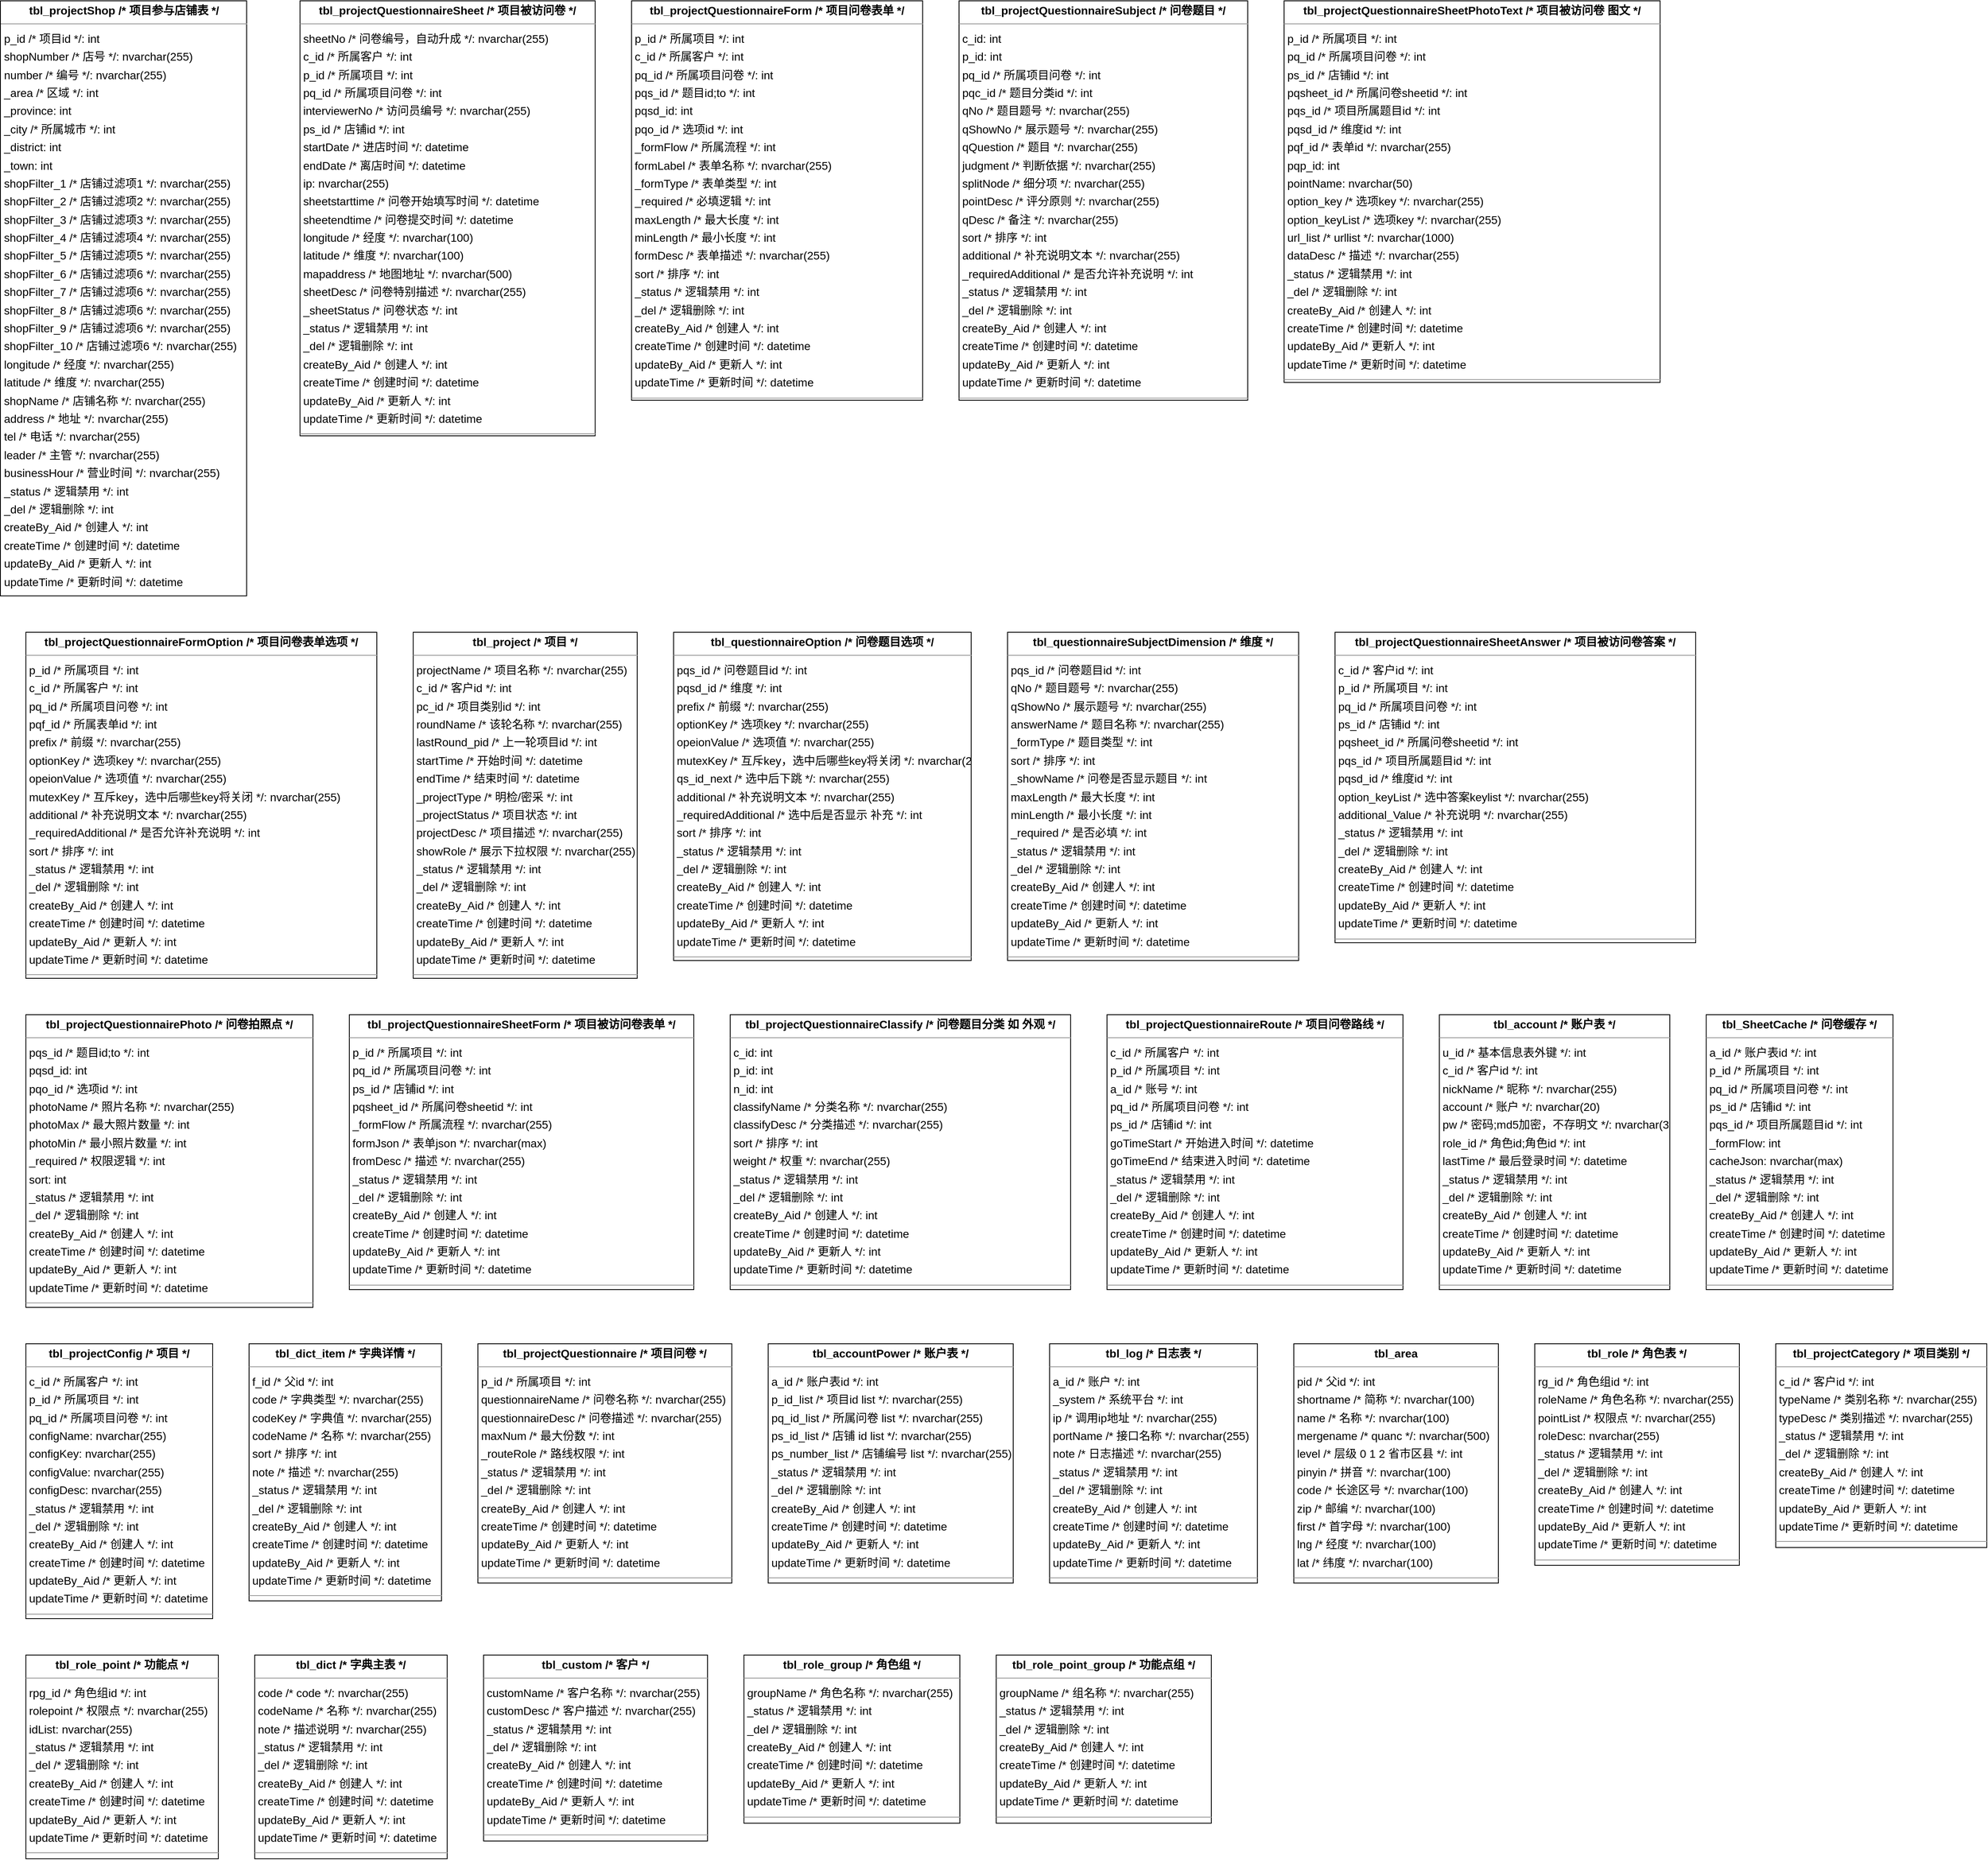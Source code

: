 <mxfile version="20.0.4" type="github"><diagram id="j22HeYLRhHhQ7CEOxDbj" name="Page-1"><mxGraphModel dx="2301" dy="1353" grid="1" gridSize="10" guides="1" tooltips="1" connect="1" arrows="1" fold="1" page="0" pageScale="1" pageWidth="827" pageHeight="1169" background="none" math="0" shadow="0"><root><mxCell id="0"/><mxCell id="1" parent="0"/><mxCell id="node5" value="&lt;p style=&quot;margin:0px;margin-top:4px;text-align:center;&quot;&gt;&lt;b&gt;tbl_SheetCache  /* 问卷缓存 */&lt;/b&gt;&lt;/p&gt;&lt;hr size=&quot;1&quot;/&gt;&lt;p style=&quot;margin:0 0 0 4px;line-height:1.6;&quot;&gt; a_id  /* 账户表id */: int&lt;br/&gt; p_id  /* 所属项目 */: int&lt;br/&gt; pq_id  /* 所属项目问卷 */: int&lt;br/&gt; ps_id  /* 店铺id */: int&lt;br/&gt; pqs_id  /* 项目所属题目id */: int&lt;br/&gt; _formFlow: int&lt;br/&gt; cacheJson: nvarchar(max)&lt;br/&gt; _status  /* 逻辑禁用 */: int&lt;br/&gt; _del  /* 逻辑删除 */: int&lt;br/&gt; createBy_Aid  /* 创建人 */: int&lt;br/&gt; createTime  /* 创建时间 */: datetime&lt;br/&gt; updateBy_Aid  /* 更新人 */: int&lt;br/&gt; updateTime  /* 更新时间 */: datetime&lt;/p&gt;&lt;hr size=&quot;1&quot;/&gt;&lt;p style=&quot;margin:0 0 0 4px;line-height:1.6;&quot;&gt; id  /* id */: int&lt;/p&gt;" style="verticalAlign=top;align=left;overflow=fill;fontSize=14;fontFamily=Helvetica;html=1;rounded=0;shadow=0;comic=0;labelBackgroundColor=none;strokeWidth=1;" parent="1" vertex="1"><mxGeometry x="1845" y="886" width="231" height="340" as="geometry"/></mxCell><mxCell id="node14" value="&lt;p style=&quot;margin:0px;margin-top:4px;text-align:center;&quot;&gt;&lt;b&gt;tbl_account  /* 账户表 */&lt;/b&gt;&lt;/p&gt;&lt;hr size=&quot;1&quot;/&gt;&lt;p style=&quot;margin:0 0 0 4px;line-height:1.6;&quot;&gt; u_id  /* 基本信息表外键 */: int&lt;br/&gt; c_id  /* 客户id */: int&lt;br/&gt; nickName  /* 昵称 */: nvarchar(255)&lt;br/&gt; account  /* 账户 */: nvarchar(20)&lt;br/&gt; pw  /* 密码;md5加密，不存明文 */: nvarchar(32)&lt;br/&gt; role_id  /* 角色id;角色id */: int&lt;br/&gt; lastTime  /* 最后登录时间 */: datetime&lt;br/&gt; _status  /* 逻辑禁用 */: int&lt;br/&gt; _del  /* 逻辑删除 */: int&lt;br/&gt; createBy_Aid  /* 创建人 */: int&lt;br/&gt; createTime  /* 创建时间 */: datetime&lt;br/&gt; updateBy_Aid  /* 更新人 */: int&lt;br/&gt; updateTime  /* 更新时间 */: datetime&lt;/p&gt;&lt;hr size=&quot;1&quot;/&gt;&lt;p style=&quot;margin:0 0 0 4px;line-height:1.6;&quot;&gt; id  /* id */: int&lt;/p&gt;" style="verticalAlign=top;align=left;overflow=fill;fontSize=14;fontFamily=Helvetica;html=1;rounded=0;shadow=0;comic=0;labelBackgroundColor=none;strokeWidth=1;" parent="1" vertex="1"><mxGeometry x="1515" y="886" width="285" height="340" as="geometry"/></mxCell><mxCell id="node26" value="&lt;p style=&quot;margin:0px;margin-top:4px;text-align:center;&quot;&gt;&lt;b&gt;tbl_accountPower  /* 账户表 */&lt;/b&gt;&lt;/p&gt;&lt;hr size=&quot;1&quot;/&gt;&lt;p style=&quot;margin:0 0 0 4px;line-height:1.6;&quot;&gt; a_id  /* 账户表id */: int&lt;br/&gt; p_id_list  /* 项目id list */: nvarchar(255)&lt;br/&gt; pq_id_list  /* 所属问卷 list */: nvarchar(255)&lt;br/&gt; ps_id_list  /* 店铺 id list */: nvarchar(255)&lt;br/&gt; ps_number_list  /* 店铺编号 list */: nvarchar(255)&lt;br/&gt; _status  /* 逻辑禁用 */: int&lt;br/&gt; _del  /* 逻辑删除 */: int&lt;br/&gt; createBy_Aid  /* 创建人 */: int&lt;br/&gt; createTime  /* 创建时间 */: datetime&lt;br/&gt; updateBy_Aid  /* 更新人 */: int&lt;br/&gt; updateTime  /* 更新时间 */: datetime&lt;/p&gt;&lt;hr size=&quot;1&quot;/&gt;&lt;p style=&quot;margin:0 0 0 4px;line-height:1.6;&quot;&gt; id  /* id */: int&lt;/p&gt;" style="verticalAlign=top;align=left;overflow=fill;fontSize=14;fontFamily=Helvetica;html=1;rounded=0;shadow=0;comic=0;labelBackgroundColor=none;strokeWidth=1;" parent="1" vertex="1"><mxGeometry x="685" y="1293" width="303" height="296" as="geometry"/></mxCell><mxCell id="node12" value="&lt;p style=&quot;margin:0px;margin-top:4px;text-align:center;&quot;&gt;&lt;b&gt;tbl_area&lt;/b&gt;&lt;/p&gt;&lt;hr size=&quot;1&quot;/&gt;&lt;p style=&quot;margin:0 0 0 4px;line-height:1.6;&quot;&gt; pid  /* 父id */: int&lt;br/&gt; shortname  /* 简称 */: nvarchar(100)&lt;br/&gt; name  /* 名称 */: nvarchar(100)&lt;br/&gt; mergename  /* quanc */: nvarchar(500)&lt;br/&gt; level  /* 层级 0 1 2 省市区县 */: int&lt;br/&gt; pinyin  /* 拼音 */: nvarchar(100)&lt;br/&gt; code  /* 长途区号 */: nvarchar(100)&lt;br/&gt; zip  /* 邮编 */: nvarchar(100)&lt;br/&gt; first  /* 首字母 */: nvarchar(100)&lt;br/&gt; lng  /* 经度 */: nvarchar(100)&lt;br/&gt; lat  /* 纬度 */: nvarchar(100)&lt;/p&gt;&lt;hr size=&quot;1&quot;/&gt;&lt;p style=&quot;margin:0 0 0 4px;line-height:1.6;&quot;&gt; id: int&lt;/p&gt;" style="verticalAlign=top;align=left;overflow=fill;fontSize=14;fontFamily=Helvetica;html=1;rounded=0;shadow=0;comic=0;labelBackgroundColor=none;strokeWidth=1;" parent="1" vertex="1"><mxGeometry x="1335" y="1293" width="253" height="296" as="geometry"/></mxCell><mxCell id="node8" value="&lt;p style=&quot;margin:0px;margin-top:4px;text-align:center;&quot;&gt;&lt;b&gt;tbl_custom  /* 客户 */&lt;/b&gt;&lt;/p&gt;&lt;hr size=&quot;1&quot;/&gt;&lt;p style=&quot;margin:0 0 0 4px;line-height:1.6;&quot;&gt; customName  /* 客户名称 */: nvarchar(255)&lt;br/&gt; customDesc  /* 客户描述 */: nvarchar(255)&lt;br/&gt; _status  /* 逻辑禁用 */: int&lt;br/&gt; _del  /* 逻辑删除 */: int&lt;br/&gt; createBy_Aid  /* 创建人 */: int&lt;br/&gt; createTime  /* 创建时间 */: datetime&lt;br/&gt; updateBy_Aid  /* 更新人 */: int&lt;br/&gt; updateTime  /* 更新时间 */: datetime&lt;/p&gt;&lt;hr size=&quot;1&quot;/&gt;&lt;p style=&quot;margin:0 0 0 4px;line-height:1.6;&quot;&gt; id  /* id */: int&lt;/p&gt;" style="verticalAlign=top;align=left;overflow=fill;fontSize=14;fontFamily=Helvetica;html=1;rounded=0;shadow=0;comic=0;labelBackgroundColor=none;strokeWidth=1;" parent="1" vertex="1"><mxGeometry x="333" y="1678" width="277" height="230" as="geometry"/></mxCell><mxCell id="node21" value="&lt;p style=&quot;margin:0px;margin-top:4px;text-align:center;&quot;&gt;&lt;b&gt;tbl_dict  /* 字典主表 */&lt;/b&gt;&lt;/p&gt;&lt;hr size=&quot;1&quot;/&gt;&lt;p style=&quot;margin:0 0 0 4px;line-height:1.6;&quot;&gt; code  /* code */: nvarchar(255)&lt;br/&gt; codeName  /* 名称 */: nvarchar(255)&lt;br/&gt; note  /* 描述说明 */: nvarchar(255)&lt;br/&gt; _status  /* 逻辑禁用 */: int&lt;br/&gt; _del  /* 逻辑删除 */: int&lt;br/&gt; createBy_Aid  /* 创建人 */: int&lt;br/&gt; createTime  /* 创建时间 */: datetime&lt;br/&gt; updateBy_Aid  /* 更新人 */: int&lt;br/&gt; updateTime  /* 更新时间 */: datetime&lt;/p&gt;&lt;hr size=&quot;1&quot;/&gt;&lt;p style=&quot;margin:0 0 0 4px;line-height:1.6;&quot;&gt; id  /* id */: int&lt;/p&gt;" style="verticalAlign=top;align=left;overflow=fill;fontSize=14;fontFamily=Helvetica;html=1;rounded=0;shadow=0;comic=0;labelBackgroundColor=none;strokeWidth=1;" parent="1" vertex="1"><mxGeometry x="50" y="1678" width="238" height="252" as="geometry"/></mxCell><mxCell id="node13" value="&lt;p style=&quot;margin:0px;margin-top:4px;text-align:center;&quot;&gt;&lt;b&gt;tbl_dict_item  /* 字典详情 */&lt;/b&gt;&lt;/p&gt;&lt;hr size=&quot;1&quot;/&gt;&lt;p style=&quot;margin:0 0 0 4px;line-height:1.6;&quot;&gt; f_id  /* 父id */: int&lt;br/&gt; code  /* 字典类型 */: nvarchar(255)&lt;br/&gt; codeKey  /* 字典值 */: nvarchar(255)&lt;br/&gt; codeName  /* 名称 */: nvarchar(255)&lt;br/&gt; sort  /* 排序 */: int&lt;br/&gt; note  /* 描述 */: nvarchar(255)&lt;br/&gt; _status  /* 逻辑禁用 */: int&lt;br/&gt; _del  /* 逻辑删除 */: int&lt;br/&gt; createBy_Aid  /* 创建人 */: int&lt;br/&gt; createTime  /* 创建时间 */: datetime&lt;br/&gt; updateBy_Aid  /* 更新人 */: int&lt;br/&gt; updateTime  /* 更新时间 */: datetime&lt;/p&gt;&lt;hr size=&quot;1&quot;/&gt;&lt;p style=&quot;margin:0 0 0 4px;line-height:1.6;&quot;&gt; id  /* id */: int&lt;/p&gt;" style="verticalAlign=top;align=left;overflow=fill;fontSize=14;fontFamily=Helvetica;html=1;rounded=0;shadow=0;comic=0;labelBackgroundColor=none;strokeWidth=1;" parent="1" vertex="1"><mxGeometry x="43" y="1293" width="238" height="318" as="geometry"/></mxCell><mxCell id="node28" value="&lt;p style=&quot;margin:0px;margin-top:4px;text-align:center;&quot;&gt;&lt;b&gt;tbl_log  /* 日志表 */&lt;/b&gt;&lt;/p&gt;&lt;hr size=&quot;1&quot;/&gt;&lt;p style=&quot;margin:0 0 0 4px;line-height:1.6;&quot;&gt; a_id  /* 账户 */: int&lt;br/&gt; _system  /* 系统平台 */: int&lt;br/&gt; ip  /* 调用ip地址 */: nvarchar(255)&lt;br/&gt; portName  /* 接口名称 */: nvarchar(255)&lt;br/&gt; note  /* 日志描述 */: nvarchar(255)&lt;br/&gt; _status  /* 逻辑禁用 */: int&lt;br/&gt; _del  /* 逻辑删除 */: int&lt;br/&gt; createBy_Aid  /* 创建人 */: int&lt;br/&gt; createTime  /* 创建时间 */: datetime&lt;br/&gt; updateBy_Aid  /* 更新人 */: int&lt;br/&gt; updateTime  /* 更新时间 */: datetime&lt;/p&gt;&lt;hr size=&quot;1&quot;/&gt;&lt;p style=&quot;margin:0 0 0 4px;line-height:1.6;&quot;&gt; id  /* id */: int&lt;/p&gt;" style="verticalAlign=top;align=left;overflow=fill;fontSize=14;fontFamily=Helvetica;html=1;rounded=0;shadow=0;comic=0;labelBackgroundColor=none;strokeWidth=1;" parent="1" vertex="1"><mxGeometry x="1033" y="1293" width="257" height="296" as="geometry"/></mxCell><mxCell id="node24" value="&lt;p style=&quot;margin:0px;margin-top:4px;text-align:center;&quot;&gt;&lt;b&gt;tbl_project  /* 项目 */&lt;/b&gt;&lt;/p&gt;&lt;hr size=&quot;1&quot;/&gt;&lt;p style=&quot;margin:0 0 0 4px;line-height:1.6;&quot;&gt; projectName  /* 项目名称 */: nvarchar(255)&lt;br/&gt; c_id  /* 客户id */: int&lt;br/&gt; pc_id  /* 项目类别id */: int&lt;br/&gt; roundName  /* 该轮名称 */: nvarchar(255)&lt;br/&gt; lastRound_pid  /* 上一轮项目id */: int&lt;br/&gt; startTime  /* 开始时间 */: datetime&lt;br/&gt; endTime  /* 结束时间 */: datetime&lt;br/&gt; _projectType  /* 明检/密采 */: int&lt;br/&gt; _projectStatus  /* 项目状态 */: int&lt;br/&gt; projectDesc  /* 项目描述 */: nvarchar(255)&lt;br/&gt; showRole  /* 展示下拉权限 */: nvarchar(255)&lt;br/&gt; _status  /* 逻辑禁用 */: int&lt;br/&gt; _del  /* 逻辑删除 */: int&lt;br/&gt; createBy_Aid  /* 创建人 */: int&lt;br/&gt; createTime  /* 创建时间 */: datetime&lt;br/&gt; updateBy_Aid  /* 更新人 */: int&lt;br/&gt; updateTime  /* 更新时间 */: datetime&lt;/p&gt;&lt;hr size=&quot;1&quot;/&gt;&lt;p style=&quot;margin:0 0 0 4px;line-height:1.6;&quot;&gt; id  /* id */: int&lt;/p&gt;" style="verticalAlign=top;align=left;overflow=fill;fontSize=14;fontFamily=Helvetica;html=1;rounded=0;shadow=0;comic=0;labelBackgroundColor=none;strokeWidth=1;" parent="1" vertex="1"><mxGeometry x="246" y="413" width="277" height="428" as="geometry"/></mxCell><mxCell id="node27" value="&lt;p style=&quot;margin:0px;margin-top:4px;text-align:center;&quot;&gt;&lt;b&gt;tbl_projectCategory  /* 项目类别 */&lt;/b&gt;&lt;/p&gt;&lt;hr size=&quot;1&quot;/&gt;&lt;p style=&quot;margin:0 0 0 4px;line-height:1.6;&quot;&gt; c_id  /* 客户id */: int&lt;br/&gt; typeName  /* 类别名称 */: nvarchar(255)&lt;br/&gt; typeDesc  /* 类别描述 */: nvarchar(255)&lt;br/&gt; _status  /* 逻辑禁用 */: int&lt;br/&gt; _del  /* 逻辑删除 */: int&lt;br/&gt; createBy_Aid  /* 创建人 */: int&lt;br/&gt; createTime  /* 创建时间 */: datetime&lt;br/&gt; updateBy_Aid  /* 更新人 */: int&lt;br/&gt; updateTime  /* 更新时间 */: datetime&lt;/p&gt;&lt;hr size=&quot;1&quot;/&gt;&lt;p style=&quot;margin:0 0 0 4px;line-height:1.6;&quot;&gt; id  /* id */: int&lt;/p&gt;" style="verticalAlign=top;align=left;overflow=fill;fontSize=14;fontFamily=Helvetica;html=1;rounded=0;shadow=0;comic=0;labelBackgroundColor=none;strokeWidth=1;" parent="1" vertex="1"><mxGeometry x="1931" y="1293" width="261" height="252" as="geometry"/></mxCell><mxCell id="node17" value="&lt;p style=&quot;margin:0px;margin-top:4px;text-align:center;&quot;&gt;&lt;b&gt;tbl_projectConfig  /* 项目 */&lt;/b&gt;&lt;/p&gt;&lt;hr size=&quot;1&quot;/&gt;&lt;p style=&quot;margin:0 0 0 4px;line-height:1.6;&quot;&gt; c_id  /* 所属客户 */: int&lt;br/&gt; p_id  /* 所属项目 */: int&lt;br/&gt; pq_id  /* 所属项目问卷 */: int&lt;br/&gt; configName: nvarchar(255)&lt;br/&gt; configKey: nvarchar(255)&lt;br/&gt; configValue: nvarchar(255)&lt;br/&gt; configDesc: nvarchar(255)&lt;br/&gt; _status  /* 逻辑禁用 */: int&lt;br/&gt; _del  /* 逻辑删除 */: int&lt;br/&gt; createBy_Aid  /* 创建人 */: int&lt;br/&gt; createTime  /* 创建时间 */: datetime&lt;br/&gt; updateBy_Aid  /* 更新人 */: int&lt;br/&gt; updateTime  /* 更新时间 */: datetime&lt;/p&gt;&lt;hr size=&quot;1&quot;/&gt;&lt;p style=&quot;margin:0 0 0 4px;line-height:1.6;&quot;&gt; id  /* id */: int&lt;/p&gt;" style="verticalAlign=top;align=left;overflow=fill;fontSize=14;fontFamily=Helvetica;html=1;rounded=0;shadow=0;comic=0;labelBackgroundColor=none;strokeWidth=1;" parent="1" vertex="1"><mxGeometry x="-233" y="1293" width="231" height="340" as="geometry"/></mxCell><mxCell id="node0" value="&lt;p style=&quot;margin:0px;margin-top:4px;text-align:center;&quot;&gt;&lt;b&gt;tbl_projectQuestionnaire  /* 项目问卷 */&lt;/b&gt;&lt;/p&gt;&lt;hr size=&quot;1&quot;/&gt;&lt;p style=&quot;margin:0 0 0 4px;line-height:1.6;&quot;&gt; p_id  /* 所属项目 */: int&lt;br/&gt; questionnaireName  /* 问卷名称 */: nvarchar(255)&lt;br/&gt; questionnaireDesc  /* 问卷描述 */: nvarchar(255)&lt;br/&gt; maxNum  /* 最大份数 */: int&lt;br/&gt; _routeRole  /* 路线权限 */: int&lt;br/&gt; _status  /* 逻辑禁用 */: int&lt;br/&gt; _del  /* 逻辑删除 */: int&lt;br/&gt; createBy_Aid  /* 创建人 */: int&lt;br/&gt; createTime  /* 创建时间 */: datetime&lt;br/&gt; updateBy_Aid  /* 更新人 */: int&lt;br/&gt; updateTime  /* 更新时间 */: datetime&lt;/p&gt;&lt;hr size=&quot;1&quot;/&gt;&lt;p style=&quot;margin:0 0 0 4px;line-height:1.6;&quot;&gt; id  /* id */: int&lt;/p&gt;" style="verticalAlign=top;align=left;overflow=fill;fontSize=14;fontFamily=Helvetica;html=1;rounded=0;shadow=0;comic=0;labelBackgroundColor=none;strokeWidth=1;" parent="1" vertex="1"><mxGeometry x="326" y="1293" width="314" height="296" as="geometry"/></mxCell><mxCell id="node1" value="&lt;p style=&quot;margin:0px;margin-top:4px;text-align:center;&quot;&gt;&lt;b&gt;tbl_projectQuestionnaireClassify  /* 问卷题目分类 如 外观 */&lt;/b&gt;&lt;/p&gt;&lt;hr size=&quot;1&quot;/&gt;&lt;p style=&quot;margin:0 0 0 4px;line-height:1.6;&quot;&gt; c_id: int&lt;br/&gt; p_id: int&lt;br/&gt; n_id: int&lt;br/&gt; classifyName  /* 分类名称 */: nvarchar(255)&lt;br/&gt; classifyDesc  /* 分类描述 */: nvarchar(255)&lt;br/&gt; sort  /* 排序 */: int&lt;br/&gt; weight  /* 权重 */: nvarchar(255)&lt;br/&gt; _status  /* 逻辑禁用 */: int&lt;br/&gt; _del  /* 逻辑删除 */: int&lt;br/&gt; createBy_Aid  /* 创建人 */: int&lt;br/&gt; createTime  /* 创建时间 */: datetime&lt;br/&gt; updateBy_Aid  /* 更新人 */: int&lt;br/&gt; updateTime  /* 更新时间 */: datetime&lt;/p&gt;&lt;hr size=&quot;1&quot;/&gt;&lt;p style=&quot;margin:0 0 0 4px;line-height:1.6;&quot;&gt; id  /* id */: int&lt;/p&gt;" style="verticalAlign=top;align=left;overflow=fill;fontSize=14;fontFamily=Helvetica;html=1;rounded=0;shadow=0;comic=0;labelBackgroundColor=none;strokeWidth=1;" parent="1" vertex="1"><mxGeometry x="638" y="886" width="421" height="340" as="geometry"/></mxCell><mxCell id="node3" value="&lt;p style=&quot;margin:0px;margin-top:4px;text-align:center;&quot;&gt;&lt;b&gt;tbl_projectQuestionnaireForm  /* 项目问卷表单 */&lt;/b&gt;&lt;/p&gt;&lt;hr size=&quot;1&quot;/&gt;&lt;p style=&quot;margin:0 0 0 4px;line-height:1.6;&quot;&gt; p_id  /* 所属项目 */: int&lt;br/&gt; c_id  /* 所属客户 */: int&lt;br/&gt; pq_id  /* 所属项目问卷 */: int&lt;br/&gt; pqs_id  /* 题目id;to */: int&lt;br/&gt; pqsd_id: int&lt;br/&gt; pqo_id  /* 选项id */: int&lt;br/&gt; _formFlow  /* 所属流程 */: int&lt;br/&gt; formLabel  /* 表单名称 */: nvarchar(255)&lt;br/&gt; _formType  /* 表单类型 */: int&lt;br/&gt; _required  /* 必填逻辑 */: int&lt;br/&gt; maxLength  /* 最大长度 */: int&lt;br/&gt; minLength  /* 最小长度 */: int&lt;br/&gt; formDesc  /* 表单描述 */: nvarchar(255)&lt;br/&gt; sort  /* 排序 */: int&lt;br/&gt; _status  /* 逻辑禁用 */: int&lt;br/&gt; _del  /* 逻辑删除 */: int&lt;br/&gt; createBy_Aid  /* 创建人 */: int&lt;br/&gt; createTime  /* 创建时间 */: datetime&lt;br/&gt; updateBy_Aid  /* 更新人 */: int&lt;br/&gt; updateTime  /* 更新时间 */: datetime&lt;/p&gt;&lt;hr size=&quot;1&quot;/&gt;&lt;p style=&quot;margin:0 0 0 4px;line-height:1.6;&quot;&gt; id  /* id */: int&lt;/p&gt;" style="verticalAlign=top;align=left;overflow=fill;fontSize=14;fontFamily=Helvetica;html=1;rounded=0;shadow=0;comic=0;labelBackgroundColor=none;strokeWidth=1;" parent="1" vertex="1"><mxGeometry x="516" y="-368" width="360" height="494" as="geometry"/></mxCell><mxCell id="node15" value="&lt;p style=&quot;margin:0px;margin-top:4px;text-align:center;&quot;&gt;&lt;b&gt;tbl_projectQuestionnaireFormOption  /* 项目问卷表单选项 */&lt;/b&gt;&lt;/p&gt;&lt;hr size=&quot;1&quot;/&gt;&lt;p style=&quot;margin:0 0 0 4px;line-height:1.6;&quot;&gt; p_id  /* 所属项目 */: int&lt;br/&gt; c_id  /* 所属客户 */: int&lt;br/&gt; pq_id  /* 所属项目问卷 */: int&lt;br/&gt; pqf_id  /* 所属表单id */: int&lt;br/&gt; prefix  /* 前缀 */: nvarchar(255)&lt;br/&gt; optionKey  /* 选项key */: nvarchar(255)&lt;br/&gt; opeionValue  /* 选项值 */: nvarchar(255)&lt;br/&gt; mutexKey  /* 互斥key，选中后哪些key将关闭 */: nvarchar(255)&lt;br/&gt; additional  /* 补充说明文本 */: nvarchar(255)&lt;br/&gt; _requiredAdditional  /* 是否允许补充说明 */: int&lt;br/&gt; sort  /* 排序 */: int&lt;br/&gt; _status  /* 逻辑禁用 */: int&lt;br/&gt; _del  /* 逻辑删除 */: int&lt;br/&gt; createBy_Aid  /* 创建人 */: int&lt;br/&gt; createTime  /* 创建时间 */: datetime&lt;br/&gt; updateBy_Aid  /* 更新人 */: int&lt;br/&gt; updateTime  /* 更新时间 */: datetime&lt;/p&gt;&lt;hr size=&quot;1&quot;/&gt;&lt;p style=&quot;margin:0 0 0 4px;line-height:1.6;&quot;&gt; id  /* id */: int&lt;/p&gt;" style="verticalAlign=top;align=left;overflow=fill;fontSize=14;fontFamily=Helvetica;html=1;rounded=0;shadow=0;comic=0;labelBackgroundColor=none;strokeWidth=1;" parent="1" vertex="1"><mxGeometry x="-233" y="413" width="434" height="428" as="geometry"/></mxCell><mxCell id="node18" value="&lt;p style=&quot;margin:0px;margin-top:4px;text-align:center;&quot;&gt;&lt;b&gt;tbl_projectQuestionnairePhoto  /* 问卷拍照点 */&lt;/b&gt;&lt;/p&gt;&lt;hr size=&quot;1&quot;/&gt;&lt;p style=&quot;margin:0 0 0 4px;line-height:1.6;&quot;&gt; pqs_id  /* 题目id;to */: int&lt;br/&gt; pqsd_id: int&lt;br/&gt; pqo_id  /* 选项id */: int&lt;br/&gt; photoName  /* 照片名称 */: nvarchar(255)&lt;br/&gt; photoMax  /* 最大照片数量 */: int&lt;br/&gt; photoMin  /* 最小照片数量 */: int&lt;br/&gt; _required  /* 权限逻辑 */: int&lt;br/&gt; sort: int&lt;br/&gt; _status  /* 逻辑禁用 */: int&lt;br/&gt; _del  /* 逻辑删除 */: int&lt;br/&gt; createBy_Aid  /* 创建人 */: int&lt;br/&gt; createTime  /* 创建时间 */: datetime&lt;br/&gt; updateBy_Aid  /* 更新人 */: int&lt;br/&gt; updateTime  /* 更新时间 */: datetime&lt;/p&gt;&lt;hr size=&quot;1&quot;/&gt;&lt;p style=&quot;margin:0 0 0 4px;line-height:1.6;&quot;&gt; id  /* id */: int&lt;/p&gt;" style="verticalAlign=top;align=left;overflow=fill;fontSize=14;fontFamily=Helvetica;html=1;rounded=0;shadow=0;comic=0;labelBackgroundColor=none;strokeWidth=1;" parent="1" vertex="1"><mxGeometry x="-233" y="886" width="355" height="362" as="geometry"/></mxCell><mxCell id="node9" value="&lt;p style=&quot;margin:0px;margin-top:4px;text-align:center;&quot;&gt;&lt;b&gt;tbl_projectQuestionnaireRoute  /* 项目问卷路线 */&lt;/b&gt;&lt;/p&gt;&lt;hr size=&quot;1&quot;/&gt;&lt;p style=&quot;margin:0 0 0 4px;line-height:1.6;&quot;&gt; c_id  /* 所属客户 */: int&lt;br/&gt; p_id  /* 所属项目 */: int&lt;br/&gt; a_id  /* 账号 */: int&lt;br/&gt; pq_id  /* 所属项目问卷 */: int&lt;br/&gt; ps_id  /* 店铺id */: int&lt;br/&gt; goTimeStart  /* 开始进入时间 */: datetime&lt;br/&gt; goTimeEnd  /* 结束进入时间 */: datetime&lt;br/&gt; _status  /* 逻辑禁用 */: int&lt;br/&gt; _del  /* 逻辑删除 */: int&lt;br/&gt; createBy_Aid  /* 创建人 */: int&lt;br/&gt; createTime  /* 创建时间 */: datetime&lt;br/&gt; updateBy_Aid  /* 更新人 */: int&lt;br/&gt; updateTime  /* 更新时间 */: datetime&lt;/p&gt;&lt;hr size=&quot;1&quot;/&gt;&lt;p style=&quot;margin:0 0 0 4px;line-height:1.6;&quot;&gt; id  /* id */: int&lt;/p&gt;" style="verticalAlign=top;align=left;overflow=fill;fontSize=14;fontFamily=Helvetica;html=1;rounded=0;shadow=0;comic=0;labelBackgroundColor=none;strokeWidth=1;" parent="1" vertex="1"><mxGeometry x="1104" y="886" width="366" height="340" as="geometry"/></mxCell><mxCell id="node20" value="&lt;p style=&quot;margin:0px;margin-top:4px;text-align:center;&quot;&gt;&lt;b&gt;tbl_projectQuestionnaireSheet  /* 项目被访问卷 */&lt;/b&gt;&lt;/p&gt;&lt;hr size=&quot;1&quot;/&gt;&lt;p style=&quot;margin:0 0 0 4px;line-height:1.6;&quot;&gt; sheetNo  /* 问卷编号，自动升成 */: nvarchar(255)&lt;br/&gt; c_id  /* 所属客户 */: int&lt;br/&gt; p_id  /* 所属项目 */: int&lt;br/&gt; pq_id  /* 所属项目问卷 */: int&lt;br/&gt; interviewerNo  /* 访问员编号 */: nvarchar(255)&lt;br/&gt; ps_id  /* 店铺id */: int&lt;br/&gt; startDate  /* 进店时间 */: datetime&lt;br/&gt; endDate  /* 离店时间 */: datetime&lt;br/&gt; ip: nvarchar(255)&lt;br/&gt; sheetstarttime  /* 问卷开始填写时间 */: datetime&lt;br/&gt; sheetendtime  /* 问卷提交时间 */: datetime&lt;br/&gt; longitude  /* 经度 */: nvarchar(100)&lt;br/&gt; latitude  /* 维度 */: nvarchar(100)&lt;br/&gt; mapaddress  /* 地图地址 */: nvarchar(500)&lt;br/&gt; sheetDesc  /* 问卷特别描述 */: nvarchar(255)&lt;br/&gt; _sheetStatus  /* 问卷状态 */: int&lt;br/&gt; _status  /* 逻辑禁用 */: int&lt;br/&gt; _del  /* 逻辑删除 */: int&lt;br/&gt; createBy_Aid  /* 创建人 */: int&lt;br/&gt; createTime  /* 创建时间 */: datetime&lt;br/&gt; updateBy_Aid  /* 更新人 */: int&lt;br/&gt; updateTime  /* 更新时间 */: datetime&lt;/p&gt;&lt;hr size=&quot;1&quot;/&gt;&lt;p style=&quot;margin:0 0 0 4px;line-height:1.6;&quot;&gt; id  /* id */: int&lt;/p&gt;" style="verticalAlign=top;align=left;overflow=fill;fontSize=14;fontFamily=Helvetica;html=1;rounded=0;shadow=0;comic=0;labelBackgroundColor=none;strokeWidth=1;" parent="1" vertex="1"><mxGeometry x="106" y="-368" width="365" height="538" as="geometry"/></mxCell><mxCell id="node11" value="&lt;p style=&quot;margin:0px;margin-top:4px;text-align:center;&quot;&gt;&lt;b&gt;tbl_projectQuestionnaireSheetAnswer  /* 项目被访问卷答案 */&lt;/b&gt;&lt;/p&gt;&lt;hr size=&quot;1&quot;/&gt;&lt;p style=&quot;margin:0 0 0 4px;line-height:1.6;&quot;&gt; c_id  /* 客户id */: int&lt;br/&gt; p_id  /* 所属项目 */: int&lt;br/&gt; pq_id  /* 所属项目问卷 */: int&lt;br/&gt; ps_id  /* 店铺id */: int&lt;br/&gt; pqsheet_id  /* 所属问卷sheetid */: int&lt;br/&gt; pqs_id  /* 项目所属题目id */: int&lt;br/&gt; pqsd_id  /* 维度id */: int&lt;br/&gt; option_keyList  /* 选中答案keylist */: nvarchar(255)&lt;br/&gt; additional_Value  /* 补充说明 */: nvarchar(255)&lt;br/&gt; _status  /* 逻辑禁用 */: int&lt;br/&gt; _del  /* 逻辑删除 */: int&lt;br/&gt; createBy_Aid  /* 创建人 */: int&lt;br/&gt; createTime  /* 创建时间 */: datetime&lt;br/&gt; updateBy_Aid  /* 更新人 */: int&lt;br/&gt; updateTime  /* 更新时间 */: datetime&lt;/p&gt;&lt;hr size=&quot;1&quot;/&gt;&lt;p style=&quot;margin:0 0 0 4px;line-height:1.6;&quot;&gt; id  /* id */: int&lt;/p&gt;" style="verticalAlign=top;align=left;overflow=fill;fontSize=14;fontFamily=Helvetica;html=1;rounded=0;shadow=0;comic=0;labelBackgroundColor=none;strokeWidth=1;" parent="1" vertex="1"><mxGeometry x="1386" y="413" width="446" height="384" as="geometry"/></mxCell><mxCell id="node22" value="&lt;p style=&quot;margin:0px;margin-top:4px;text-align:center;&quot;&gt;&lt;b&gt;tbl_projectQuestionnaireSheetForm  /* 项目被访问卷表单 */&lt;/b&gt;&lt;/p&gt;&lt;hr size=&quot;1&quot;/&gt;&lt;p style=&quot;margin:0 0 0 4px;line-height:1.6;&quot;&gt; p_id  /* 所属项目 */: int&lt;br/&gt; pq_id  /* 所属项目问卷 */: int&lt;br/&gt; ps_id  /* 店铺id */: int&lt;br/&gt; pqsheet_id  /* 所属问卷sheetid */: int&lt;br/&gt; _formFlow  /* 所属流程 */: nvarchar(255)&lt;br/&gt; formJson  /* 表单json */: nvarchar(max)&lt;br/&gt; fromDesc  /* 描述 */: nvarchar(255)&lt;br/&gt; _status  /* 逻辑禁用 */: int&lt;br/&gt; _del  /* 逻辑删除 */: int&lt;br/&gt; createBy_Aid  /* 创建人 */: int&lt;br/&gt; createTime  /* 创建时间 */: datetime&lt;br/&gt; updateBy_Aid  /* 更新人 */: int&lt;br/&gt; updateTime  /* 更新时间 */: datetime&lt;/p&gt;&lt;hr size=&quot;1&quot;/&gt;&lt;p style=&quot;margin:0 0 0 4px;line-height:1.6;&quot;&gt; id  /* id */: int&lt;/p&gt;" style="verticalAlign=top;align=left;overflow=fill;fontSize=14;fontFamily=Helvetica;html=1;rounded=0;shadow=0;comic=0;labelBackgroundColor=none;strokeWidth=1;" parent="1" vertex="1"><mxGeometry x="167" y="886" width="426" height="340" as="geometry"/></mxCell><mxCell id="node19" value="&lt;p style=&quot;margin:0px;margin-top:4px;text-align:center;&quot;&gt;&lt;b&gt;tbl_projectQuestionnaireSheetPhotoText  /* 项目被访问卷 图文 */&lt;/b&gt;&lt;/p&gt;&lt;hr size=&quot;1&quot;/&gt;&lt;p style=&quot;margin:0 0 0 4px;line-height:1.6;&quot;&gt; p_id  /* 所属项目 */: int&lt;br/&gt; pq_id  /* 所属项目问卷 */: int&lt;br/&gt; ps_id  /* 店铺id */: int&lt;br/&gt; pqsheet_id  /* 所属问卷sheetid */: int&lt;br/&gt; pqs_id  /* 项目所属题目id */: int&lt;br/&gt; pqsd_id  /* 维度id */: int&lt;br/&gt; pqf_id  /* 表单id */: nvarchar(255)&lt;br/&gt; pqp_id: int&lt;br/&gt; pointName: nvarchar(50)&lt;br/&gt; option_key  /* 选项key */: nvarchar(255)&lt;br/&gt; option_keyList  /* 选项key */: nvarchar(255)&lt;br/&gt; url_list  /* urllist */: nvarchar(1000)&lt;br/&gt; dataDesc  /* 描述 */: nvarchar(255)&lt;br/&gt; _status  /* 逻辑禁用 */: int&lt;br/&gt; _del  /* 逻辑删除 */: int&lt;br/&gt; createBy_Aid  /* 创建人 */: int&lt;br/&gt; createTime  /* 创建时间 */: datetime&lt;br/&gt; updateBy_Aid  /* 更新人 */: int&lt;br/&gt; updateTime  /* 更新时间 */: datetime&lt;/p&gt;&lt;hr size=&quot;1&quot;/&gt;&lt;p style=&quot;margin:0 0 0 4px;line-height:1.6;&quot;&gt; id  /* id */: int&lt;/p&gt;" style="verticalAlign=top;align=left;overflow=fill;fontSize=14;fontFamily=Helvetica;html=1;rounded=0;shadow=0;comic=0;labelBackgroundColor=none;strokeWidth=1;" parent="1" vertex="1"><mxGeometry x="1323" y="-368" width="465" height="472" as="geometry"/></mxCell><mxCell id="node7" value="&lt;p style=&quot;margin:0px;margin-top:4px;text-align:center;&quot;&gt;&lt;b&gt;tbl_projectQuestionnaireSubject  /* 问卷题目 */&lt;/b&gt;&lt;/p&gt;&lt;hr size=&quot;1&quot;/&gt;&lt;p style=&quot;margin:0 0 0 4px;line-height:1.6;&quot;&gt; c_id: int&lt;br/&gt; p_id: int&lt;br/&gt; pq_id  /* 所属项目问卷 */: int&lt;br/&gt; pqc_id  /* 题目分类id */: int&lt;br/&gt; qNo  /* 题目题号 */: nvarchar(255)&lt;br/&gt; qShowNo  /* 展示题号 */: nvarchar(255)&lt;br/&gt; qQuestion  /* 题目 */: nvarchar(255)&lt;br/&gt; judgment  /* 判断依据 */: nvarchar(255)&lt;br/&gt; splitNode  /* 细分项 */: nvarchar(255)&lt;br/&gt; pointDesc  /* 评分原则 */: nvarchar(255)&lt;br/&gt; qDesc  /* 备注 */: nvarchar(255)&lt;br/&gt; sort  /* 排序 */: int&lt;br/&gt; additional  /* 补充说明文本 */: nvarchar(255)&lt;br/&gt; _requiredAdditional  /* 是否允许补充说明 */: int&lt;br/&gt; _status  /* 逻辑禁用 */: int&lt;br/&gt; _del  /* 逻辑删除 */: int&lt;br/&gt; createBy_Aid  /* 创建人 */: int&lt;br/&gt; createTime  /* 创建时间 */: datetime&lt;br/&gt; updateBy_Aid  /* 更新人 */: int&lt;br/&gt; updateTime  /* 更新时间 */: datetime&lt;/p&gt;&lt;hr size=&quot;1&quot;/&gt;&lt;p style=&quot;margin:0 0 0 4px;line-height:1.6;&quot;&gt; id  /* id */: int&lt;/p&gt;" style="verticalAlign=top;align=left;overflow=fill;fontSize=14;fontFamily=Helvetica;html=1;rounded=0;shadow=0;comic=0;labelBackgroundColor=none;strokeWidth=1;" parent="1" vertex="1"><mxGeometry x="921" y="-368" width="357" height="494" as="geometry"/></mxCell><mxCell id="node4" value="&lt;p style=&quot;margin:0px;margin-top:4px;text-align:center;&quot;&gt;&lt;b&gt;tbl_projectShop  /* 项目参与店铺表 */&lt;/b&gt;&lt;/p&gt;&lt;hr size=&quot;1&quot;/&gt;&lt;p style=&quot;margin:0 0 0 4px;line-height:1.6;&quot;&gt; p_id  /* 项目id */: int&lt;br/&gt; shopNumber  /* 店号 */: nvarchar(255)&lt;br/&gt; number  /* 编号 */: nvarchar(255)&lt;br/&gt; _area  /* 区域 */: int&lt;br/&gt; _province: int&lt;br/&gt; _city  /* 所属城市 */: int&lt;br/&gt; _district: int&lt;br/&gt; _town: int&lt;br/&gt; shopFilter_1  /* 店铺过滤项1 */: nvarchar(255)&lt;br/&gt; shopFilter_2  /* 店铺过滤项2 */: nvarchar(255)&lt;br/&gt; shopFilter_3  /* 店铺过滤项3 */: nvarchar(255)&lt;br/&gt; shopFilter_4  /* 店铺过滤项4 */: nvarchar(255)&lt;br/&gt; shopFilter_5  /* 店铺过滤项5 */: nvarchar(255)&lt;br/&gt; shopFilter_6  /* 店铺过滤项6 */: nvarchar(255)&lt;br/&gt; shopFilter_7  /* 店铺过滤项6 */: nvarchar(255)&lt;br/&gt; shopFilter_8  /* 店铺过滤项6 */: nvarchar(255)&lt;br/&gt; shopFilter_9  /* 店铺过滤项6 */: nvarchar(255)&lt;br/&gt; shopFilter_10  /* 店铺过滤项6 */: nvarchar(255)&lt;br/&gt; longitude  /* 经度 */: nvarchar(255)&lt;br/&gt; latitude  /* 维度 */: nvarchar(255)&lt;br/&gt; shopName  /* 店铺名称 */: nvarchar(255)&lt;br/&gt; address  /* 地址 */: nvarchar(255)&lt;br/&gt; tel  /* 电话 */: nvarchar(255)&lt;br/&gt; leader  /* 主管 */: nvarchar(255)&lt;br/&gt; businessHour  /* 营业时间 */: nvarchar(255)&lt;br/&gt; _status  /* 逻辑禁用 */: int&lt;br/&gt; _del  /* 逻辑删除 */: int&lt;br/&gt; createBy_Aid  /* 创建人 */: int&lt;br/&gt; createTime  /* 创建时间 */: datetime&lt;br/&gt; updateBy_Aid  /* 更新人 */: int&lt;br/&gt; updateTime  /* 更新时间 */: datetime&lt;/p&gt;&lt;hr size=&quot;1&quot;/&gt;&lt;p style=&quot;margin:0 0 0 4px;line-height:1.6;&quot;&gt; id  /* id */: int&lt;/p&gt;" style="verticalAlign=top;align=left;overflow=fill;fontSize=14;fontFamily=Helvetica;html=1;rounded=0;shadow=0;comic=0;labelBackgroundColor=none;strokeWidth=1;" parent="1" vertex="1"><mxGeometry x="-264.5" y="-368" width="304.5" height="736" as="geometry"/></mxCell><mxCell id="node10" value="&lt;p style=&quot;margin:0px;margin-top:4px;text-align:center;&quot;&gt;&lt;b&gt;tbl_questionnaireOption  /* 问卷题目选项 */&lt;/b&gt;&lt;/p&gt;&lt;hr size=&quot;1&quot;/&gt;&lt;p style=&quot;margin:0 0 0 4px;line-height:1.6;&quot;&gt; pqs_id  /* 问卷题目id */: int&lt;br/&gt; pqsd_id  /* 维度 */: int&lt;br/&gt; prefix  /* 前缀 */: nvarchar(255)&lt;br/&gt; optionKey  /* 选项key */: nvarchar(255)&lt;br/&gt; opeionValue  /* 选项值 */: nvarchar(255)&lt;br/&gt; mutexKey  /* 互斥key，选中后哪些key将关闭 */: nvarchar(255)&lt;br/&gt; qs_id_next  /* 选中后下跳 */: nvarchar(255)&lt;br/&gt; additional  /* 补充说明文本 */: nvarchar(255)&lt;br/&gt; _requiredAdditional  /* 选中后是否显示 补充 */: int&lt;br/&gt; sort  /* 排序 */: int&lt;br/&gt; _status  /* 逻辑禁用 */: int&lt;br/&gt; _del  /* 逻辑删除 */: int&lt;br/&gt; createBy_Aid  /* 创建人 */: int&lt;br/&gt; createTime  /* 创建时间 */: datetime&lt;br/&gt; updateBy_Aid  /* 更新人 */: int&lt;br/&gt; updateTime  /* 更新时间 */: datetime&lt;/p&gt;&lt;hr size=&quot;1&quot;/&gt;&lt;p style=&quot;margin:0 0 0 4px;line-height:1.6;&quot;&gt; id  /* id */: int&lt;/p&gt;" style="verticalAlign=top;align=left;overflow=fill;fontSize=14;fontFamily=Helvetica;html=1;rounded=0;shadow=0;comic=0;labelBackgroundColor=none;strokeWidth=1;" parent="1" vertex="1"><mxGeometry x="568" y="413" width="368" height="406" as="geometry"/></mxCell><mxCell id="node23" value="&lt;p style=&quot;margin:0px;margin-top:4px;text-align:center;&quot;&gt;&lt;b&gt;tbl_questionnaireSubjectDimension  /* 维度 */&lt;/b&gt;&lt;/p&gt;&lt;hr size=&quot;1&quot;/&gt;&lt;p style=&quot;margin:0 0 0 4px;line-height:1.6;&quot;&gt; pqs_id  /* 问卷题目id */: int&lt;br/&gt; qNo  /* 题目题号 */: nvarchar(255)&lt;br/&gt; qShowNo  /* 展示题号 */: nvarchar(255)&lt;br/&gt; answerName  /* 题目名称 */: nvarchar(255)&lt;br/&gt; _formType  /* 题目类型 */: int&lt;br/&gt; sort  /* 排序 */: int&lt;br/&gt; _showName  /* 问卷是否显示题目 */: int&lt;br/&gt; maxLength  /* 最大长度 */: int&lt;br/&gt; minLength  /* 最小长度 */: int&lt;br/&gt; _required  /* 是否必填 */: int&lt;br/&gt; _status  /* 逻辑禁用 */: int&lt;br/&gt; _del  /* 逻辑删除 */: int&lt;br/&gt; createBy_Aid  /* 创建人 */: int&lt;br/&gt; createTime  /* 创建时间 */: datetime&lt;br/&gt; updateBy_Aid  /* 更新人 */: int&lt;br/&gt; updateTime  /* 更新时间 */: datetime&lt;/p&gt;&lt;hr size=&quot;1&quot;/&gt;&lt;p style=&quot;margin:0 0 0 4px;line-height:1.6;&quot;&gt; id  /* id */: int&lt;/p&gt;" style="verticalAlign=top;align=left;overflow=fill;fontSize=14;fontFamily=Helvetica;html=1;rounded=0;shadow=0;comic=0;labelBackgroundColor=none;strokeWidth=1;" parent="1" vertex="1"><mxGeometry x="981" y="413" width="360" height="406" as="geometry"/></mxCell><mxCell id="node6" value="&lt;p style=&quot;margin:0px;margin-top:4px;text-align:center;&quot;&gt;&lt;b&gt;tbl_role  /* 角色表 */&lt;/b&gt;&lt;/p&gt;&lt;hr size=&quot;1&quot;/&gt;&lt;p style=&quot;margin:0 0 0 4px;line-height:1.6;&quot;&gt; rg_id  /* 角色组id */: int&lt;br/&gt; roleName  /* 角色名称 */: nvarchar(255)&lt;br/&gt; pointList  /* 权限点 */: nvarchar(255)&lt;br/&gt; roleDesc: nvarchar(255)&lt;br/&gt; _status  /* 逻辑禁用 */: int&lt;br/&gt; _del  /* 逻辑删除 */: int&lt;br/&gt; createBy_Aid  /* 创建人 */: int&lt;br/&gt; createTime  /* 创建时间 */: datetime&lt;br/&gt; updateBy_Aid  /* 更新人 */: int&lt;br/&gt; updateTime  /* 更新时间 */: datetime&lt;/p&gt;&lt;hr size=&quot;1&quot;/&gt;&lt;p style=&quot;margin:0 0 0 4px;line-height:1.6;&quot;&gt; id  /* id */: int&lt;/p&gt;" style="verticalAlign=top;align=left;overflow=fill;fontSize=14;fontFamily=Helvetica;html=1;rounded=0;shadow=0;comic=0;labelBackgroundColor=none;strokeWidth=1;" parent="1" vertex="1"><mxGeometry x="1633" y="1293" width="253" height="274" as="geometry"/></mxCell><mxCell id="node16" value="&lt;p style=&quot;margin:0px;margin-top:4px;text-align:center;&quot;&gt;&lt;b&gt;tbl_role_group  /* 角色组 */&lt;/b&gt;&lt;/p&gt;&lt;hr size=&quot;1&quot;/&gt;&lt;p style=&quot;margin:0 0 0 4px;line-height:1.6;&quot;&gt; groupName  /* 角色名称 */: nvarchar(255)&lt;br/&gt; _status  /* 逻辑禁用 */: int&lt;br/&gt; _del  /* 逻辑删除 */: int&lt;br/&gt; createBy_Aid  /* 创建人 */: int&lt;br/&gt; createTime  /* 创建时间 */: datetime&lt;br/&gt; updateBy_Aid  /* 更新人 */: int&lt;br/&gt; updateTime  /* 更新时间 */: datetime&lt;/p&gt;&lt;hr size=&quot;1&quot;/&gt;&lt;p style=&quot;margin:0 0 0 4px;line-height:1.6;&quot;&gt; id  /* id */: int&lt;/p&gt;" style="verticalAlign=top;align=left;overflow=fill;fontSize=14;fontFamily=Helvetica;html=1;rounded=0;shadow=0;comic=0;labelBackgroundColor=none;strokeWidth=1;" parent="1" vertex="1"><mxGeometry x="655" y="1678" width="267" height="208" as="geometry"/></mxCell><mxCell id="node2" value="&lt;p style=&quot;margin:0px;margin-top:4px;text-align:center;&quot;&gt;&lt;b&gt;tbl_role_point  /* 功能点 */&lt;/b&gt;&lt;/p&gt;&lt;hr size=&quot;1&quot;/&gt;&lt;p style=&quot;margin:0 0 0 4px;line-height:1.6;&quot;&gt; rpg_id  /* 角色组id */: int&lt;br/&gt; rolepoint  /* 权限点 */: nvarchar(255)&lt;br/&gt; idList: nvarchar(255)&lt;br/&gt; _status  /* 逻辑禁用 */: int&lt;br/&gt; _del  /* 逻辑删除 */: int&lt;br/&gt; createBy_Aid  /* 创建人 */: int&lt;br/&gt; createTime  /* 创建时间 */: datetime&lt;br/&gt; updateBy_Aid  /* 更新人 */: int&lt;br/&gt; updateTime  /* 更新时间 */: datetime&lt;/p&gt;&lt;hr size=&quot;1&quot;/&gt;&lt;p style=&quot;margin:0 0 0 4px;line-height:1.6;&quot;&gt; id  /* id */: int&lt;/p&gt;" style="verticalAlign=top;align=left;overflow=fill;fontSize=14;fontFamily=Helvetica;html=1;rounded=0;shadow=0;comic=0;labelBackgroundColor=none;strokeWidth=1;" parent="1" vertex="1"><mxGeometry x="-233" y="1678" width="238" height="252" as="geometry"/></mxCell><mxCell id="node25" value="&lt;p style=&quot;margin:0px;margin-top:4px;text-align:center;&quot;&gt;&lt;b&gt;tbl_role_point_group  /* 功能点组 */&lt;/b&gt;&lt;/p&gt;&lt;hr size=&quot;1&quot;/&gt;&lt;p style=&quot;margin:0 0 0 4px;line-height:1.6;&quot;&gt; groupName  /* 组名称 */: nvarchar(255)&lt;br/&gt; _status  /* 逻辑禁用 */: int&lt;br/&gt; _del  /* 逻辑删除 */: int&lt;br/&gt; createBy_Aid  /* 创建人 */: int&lt;br/&gt; createTime  /* 创建时间 */: datetime&lt;br/&gt; updateBy_Aid  /* 更新人 */: int&lt;br/&gt; updateTime  /* 更新时间 */: datetime&lt;/p&gt;&lt;hr size=&quot;1&quot;/&gt;&lt;p style=&quot;margin:0 0 0 4px;line-height:1.6;&quot;&gt; id  /* id */: int&lt;/p&gt;" style="verticalAlign=top;align=left;overflow=fill;fontSize=14;fontFamily=Helvetica;html=1;rounded=0;shadow=0;comic=0;labelBackgroundColor=none;strokeWidth=1;" parent="1" vertex="1"><mxGeometry x="967" y="1678" width="266" height="208" as="geometry"/></mxCell></root></mxGraphModel></diagram></mxfile>